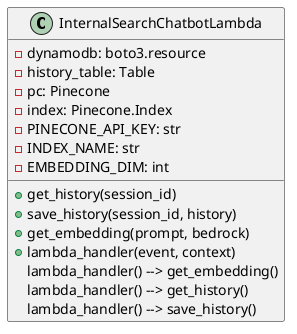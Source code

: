 @startuml InternalSearchChatbotClass
class InternalSearchChatbotLambda {
    - dynamodb: boto3.resource
    - history_table: Table
    - pc: Pinecone
    - index: Pinecone.Index
    - PINECONE_API_KEY: str
    - INDEX_NAME: str
    - EMBEDDING_DIM: int
    + get_history(session_id)
    + save_history(session_id, history)
    + get_embedding(prompt, bedrock)
    + lambda_handler(event, context)
}

InternalSearchChatbotLambda : lambda_handler() --> get_embedding()
InternalSearchChatbotLambda : lambda_handler() --> get_history()
InternalSearchChatbotLambda : lambda_handler() --> save_history()
@enduml